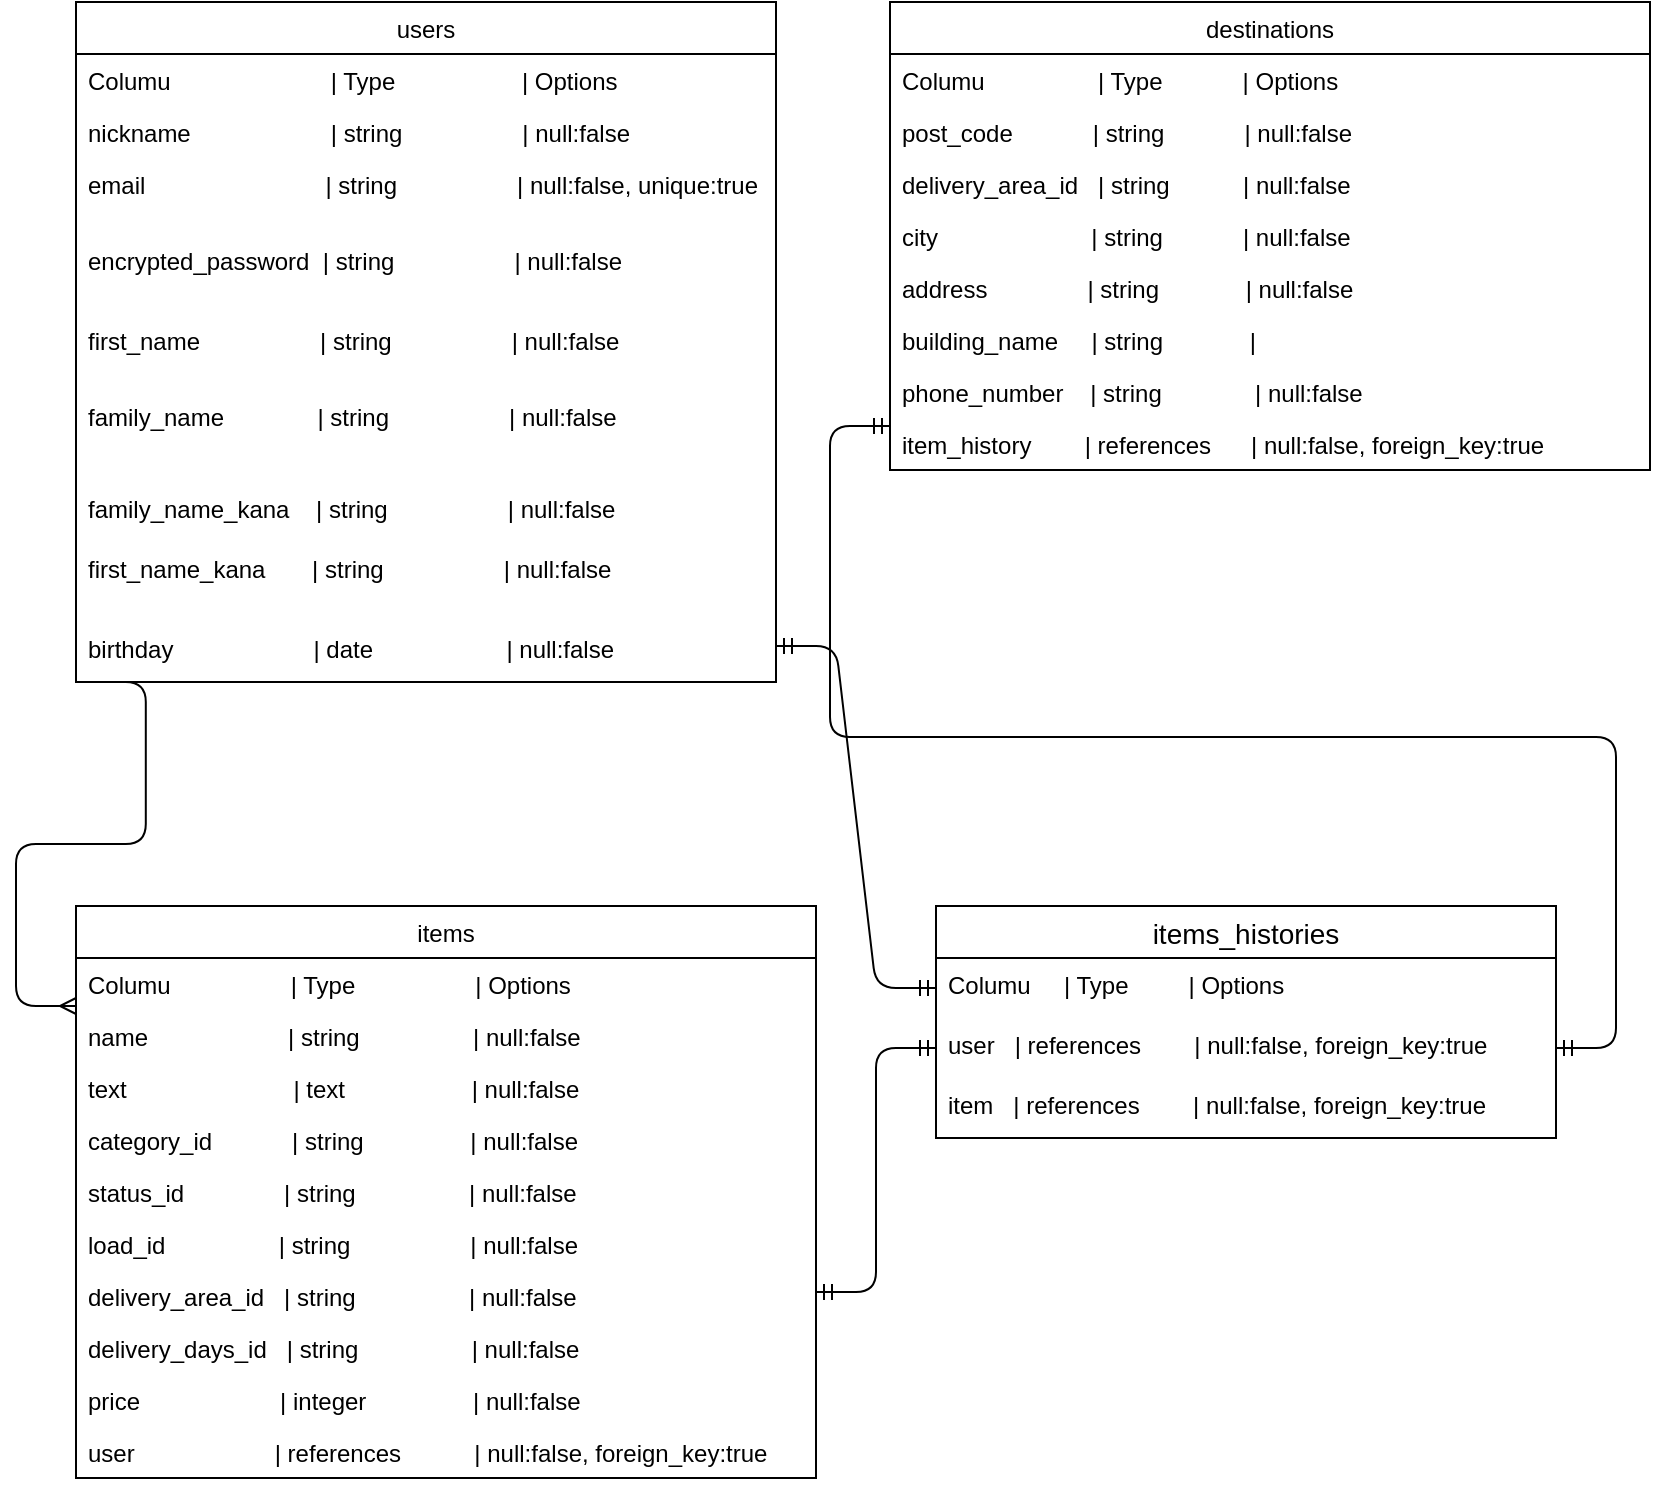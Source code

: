 <mxfile>
    <diagram id="HyH1d0EDb5sqHMcWe-KX" name="ページ1">
        <mxGraphModel dx="321" dy="511" grid="1" gridSize="10" guides="1" tooltips="1" connect="1" arrows="1" fold="1" page="1" pageScale="1" pageWidth="827" pageHeight="1169" math="0" shadow="0">
            <root>
                <mxCell id="0"/>
                <mxCell id="1" parent="0"/>
                <mxCell id="aqCWiqhTdorb5AvagMKS-1" value="users" style="swimlane;fontStyle=0;childLayout=stackLayout;horizontal=1;startSize=26;horizontalStack=0;resizeParent=1;resizeParentMax=0;resizeLast=0;collapsible=1;marginBottom=0;" vertex="1" parent="1">
                    <mxGeometry x="40" y="28" width="350" height="340" as="geometry"/>
                </mxCell>
                <mxCell id="aqCWiqhTdorb5AvagMKS-2" value="Columu                        | Type                   | Options" style="text;strokeColor=none;fillColor=none;align=left;verticalAlign=top;spacingLeft=4;spacingRight=4;overflow=hidden;rotatable=0;points=[[0,0.5],[1,0.5]];portConstraint=eastwest;" vertex="1" parent="aqCWiqhTdorb5AvagMKS-1">
                    <mxGeometry y="26" width="350" height="26" as="geometry"/>
                </mxCell>
                <mxCell id="aqCWiqhTdorb5AvagMKS-28" value="nickname                     | string                  | null:false" style="text;strokeColor=none;fillColor=none;align=left;verticalAlign=top;spacingLeft=4;spacingRight=4;overflow=hidden;rotatable=0;points=[[0,0.5],[1,0.5]];portConstraint=eastwest;" vertex="1" parent="aqCWiqhTdorb5AvagMKS-1">
                    <mxGeometry y="52" width="350" height="26" as="geometry"/>
                </mxCell>
                <mxCell id="aqCWiqhTdorb5AvagMKS-3" value="email                           | string                  | null:false, unique:true" style="text;strokeColor=none;fillColor=none;align=left;verticalAlign=top;spacingLeft=4;spacingRight=4;overflow=hidden;rotatable=0;points=[[0,0.5],[1,0.5]];portConstraint=eastwest;" vertex="1" parent="aqCWiqhTdorb5AvagMKS-1">
                    <mxGeometry y="78" width="350" height="38" as="geometry"/>
                </mxCell>
                <mxCell id="aqCWiqhTdorb5AvagMKS-4" value="encrypted_password  | string                  | null:false" style="text;strokeColor=none;fillColor=none;align=left;verticalAlign=top;spacingLeft=4;spacingRight=4;overflow=hidden;rotatable=0;points=[[0,0.5],[1,0.5]];portConstraint=eastwest;" vertex="1" parent="aqCWiqhTdorb5AvagMKS-1">
                    <mxGeometry y="116" width="350" height="40" as="geometry"/>
                </mxCell>
                <mxCell id="aqCWiqhTdorb5AvagMKS-20" value="first_name                  | string                  | null:false" style="text;strokeColor=none;fillColor=none;align=left;verticalAlign=top;spacingLeft=4;spacingRight=4;overflow=hidden;rotatable=0;points=[[0,0.5],[1,0.5]];portConstraint=eastwest;" vertex="1" parent="aqCWiqhTdorb5AvagMKS-1">
                    <mxGeometry y="156" width="350" height="38" as="geometry"/>
                </mxCell>
                <mxCell id="aqCWiqhTdorb5AvagMKS-15" value="family_name              | string                  | null:false" style="text;strokeColor=none;fillColor=none;align=left;verticalAlign=top;spacingLeft=4;spacingRight=4;overflow=hidden;rotatable=0;points=[[0,0.5],[1,0.5]];portConstraint=eastwest;" vertex="1" parent="aqCWiqhTdorb5AvagMKS-1">
                    <mxGeometry y="194" width="350" height="46" as="geometry"/>
                </mxCell>
                <mxCell id="aqCWiqhTdorb5AvagMKS-21" value="family_name_kana    | string                  | null:false" style="text;strokeColor=none;fillColor=none;align=left;verticalAlign=top;spacingLeft=4;spacingRight=4;overflow=hidden;rotatable=0;points=[[0,0.5],[1,0.5]];portConstraint=eastwest;" vertex="1" parent="aqCWiqhTdorb5AvagMKS-1">
                    <mxGeometry y="240" width="350" height="30" as="geometry"/>
                </mxCell>
                <mxCell id="aqCWiqhTdorb5AvagMKS-18" value="first_name_kana       | string                  | null:false" style="text;strokeColor=none;fillColor=none;align=left;verticalAlign=top;spacingLeft=4;spacingRight=4;overflow=hidden;rotatable=0;points=[[0,0.5],[1,0.5]];portConstraint=eastwest;" vertex="1" parent="aqCWiqhTdorb5AvagMKS-1">
                    <mxGeometry y="270" width="350" height="40" as="geometry"/>
                </mxCell>
                <mxCell id="aqCWiqhTdorb5AvagMKS-31" value="birthday                     | date                    | null:false" style="text;strokeColor=none;fillColor=none;align=left;verticalAlign=top;spacingLeft=4;spacingRight=4;overflow=hidden;rotatable=0;points=[[0,0.5],[1,0.5]];portConstraint=eastwest;" vertex="1" parent="aqCWiqhTdorb5AvagMKS-1">
                    <mxGeometry y="310" width="350" height="30" as="geometry"/>
                </mxCell>
                <mxCell id="aqCWiqhTdorb5AvagMKS-5" value="destinations" style="swimlane;fontStyle=0;childLayout=stackLayout;horizontal=1;startSize=26;horizontalStack=0;resizeParent=1;resizeParentMax=0;resizeLast=0;collapsible=1;marginBottom=0;" vertex="1" parent="1">
                    <mxGeometry x="447" y="28" width="380" height="234" as="geometry"/>
                </mxCell>
                <mxCell id="aqCWiqhTdorb5AvagMKS-6" value="Columu                 | Type            | Options" style="text;strokeColor=none;fillColor=none;align=left;verticalAlign=top;spacingLeft=4;spacingRight=4;overflow=hidden;rotatable=0;points=[[0,0.5],[1,0.5]];portConstraint=eastwest;" vertex="1" parent="aqCWiqhTdorb5AvagMKS-5">
                    <mxGeometry y="26" width="380" height="26" as="geometry"/>
                </mxCell>
                <mxCell id="aqCWiqhTdorb5AvagMKS-7" value="post_code            | string            | null:false" style="text;strokeColor=none;fillColor=none;align=left;verticalAlign=top;spacingLeft=4;spacingRight=4;overflow=hidden;rotatable=0;points=[[0,0.5],[1,0.5]];portConstraint=eastwest;" vertex="1" parent="aqCWiqhTdorb5AvagMKS-5">
                    <mxGeometry y="52" width="380" height="26" as="geometry"/>
                </mxCell>
                <mxCell id="aqCWiqhTdorb5AvagMKS-8" value="delivery_area_id   | string           | null:false" style="text;strokeColor=none;fillColor=none;align=left;verticalAlign=top;spacingLeft=4;spacingRight=4;overflow=hidden;rotatable=0;points=[[0,0.5],[1,0.5]];portConstraint=eastwest;" vertex="1" parent="aqCWiqhTdorb5AvagMKS-5">
                    <mxGeometry y="78" width="380" height="26" as="geometry"/>
                </mxCell>
                <mxCell id="aqCWiqhTdorb5AvagMKS-26" value="city                       | string            | null:false  " style="text;strokeColor=none;fillColor=none;align=left;verticalAlign=top;spacingLeft=4;spacingRight=4;overflow=hidden;rotatable=0;points=[[0,0.5],[1,0.5]];portConstraint=eastwest;" vertex="1" parent="aqCWiqhTdorb5AvagMKS-5">
                    <mxGeometry y="104" width="380" height="26" as="geometry"/>
                </mxCell>
                <mxCell id="aqCWiqhTdorb5AvagMKS-27" value="address               | string             | null:false" style="text;strokeColor=none;fillColor=none;align=left;verticalAlign=top;spacingLeft=4;spacingRight=4;overflow=hidden;rotatable=0;points=[[0,0.5],[1,0.5]];portConstraint=eastwest;" vertex="1" parent="aqCWiqhTdorb5AvagMKS-5">
                    <mxGeometry y="130" width="380" height="26" as="geometry"/>
                </mxCell>
                <mxCell id="aqCWiqhTdorb5AvagMKS-41" value="building_name     | string             |" style="text;strokeColor=none;fillColor=none;align=left;verticalAlign=top;spacingLeft=4;spacingRight=4;overflow=hidden;rotatable=0;points=[[0,0.5],[1,0.5]];portConstraint=eastwest;" vertex="1" parent="aqCWiqhTdorb5AvagMKS-5">
                    <mxGeometry y="156" width="380" height="26" as="geometry"/>
                </mxCell>
                <mxCell id="aqCWiqhTdorb5AvagMKS-42" value="phone_number    | string              | null:false " style="text;strokeColor=none;fillColor=none;align=left;verticalAlign=top;spacingLeft=4;spacingRight=4;overflow=hidden;rotatable=0;points=[[0,0.5],[1,0.5]];portConstraint=eastwest;" vertex="1" parent="aqCWiqhTdorb5AvagMKS-5">
                    <mxGeometry y="182" width="380" height="26" as="geometry"/>
                </mxCell>
                <mxCell id="aqCWiqhTdorb5AvagMKS-43" value="item_history        | references      | null:false, foreign_key:true" style="text;strokeColor=none;fillColor=none;align=left;verticalAlign=top;spacingLeft=4;spacingRight=4;overflow=hidden;rotatable=0;points=[[0,0.5],[1,0.5]];portConstraint=eastwest;" vertex="1" parent="aqCWiqhTdorb5AvagMKS-5">
                    <mxGeometry y="208" width="380" height="26" as="geometry"/>
                </mxCell>
                <mxCell id="aqCWiqhTdorb5AvagMKS-9" value="items" style="swimlane;fontStyle=0;childLayout=stackLayout;horizontal=1;startSize=26;horizontalStack=0;resizeParent=1;resizeParentMax=0;resizeLast=0;collapsible=1;marginBottom=0;" vertex="1" parent="1">
                    <mxGeometry x="40" y="480" width="370" height="286" as="geometry"/>
                </mxCell>
                <mxCell id="aqCWiqhTdorb5AvagMKS-10" value="Columu                  | Type                  | Options" style="text;strokeColor=none;fillColor=none;align=left;verticalAlign=top;spacingLeft=4;spacingRight=4;overflow=hidden;rotatable=0;points=[[0,0.5],[1,0.5]];portConstraint=eastwest;" vertex="1" parent="aqCWiqhTdorb5AvagMKS-9">
                    <mxGeometry y="26" width="370" height="26" as="geometry"/>
                </mxCell>
                <mxCell id="aqCWiqhTdorb5AvagMKS-38" value="name                     | string                 | null:false" style="text;strokeColor=none;fillColor=none;align=left;verticalAlign=top;spacingLeft=4;spacingRight=4;overflow=hidden;rotatable=0;points=[[0,0.5],[1,0.5]];portConstraint=eastwest;" vertex="1" parent="aqCWiqhTdorb5AvagMKS-9">
                    <mxGeometry y="52" width="370" height="26" as="geometry"/>
                </mxCell>
                <mxCell id="aqCWiqhTdorb5AvagMKS-11" value="text                         | text                   | null:false" style="text;strokeColor=none;fillColor=none;align=left;verticalAlign=top;spacingLeft=4;spacingRight=4;overflow=hidden;rotatable=0;points=[[0,0.5],[1,0.5]];portConstraint=eastwest;" vertex="1" parent="aqCWiqhTdorb5AvagMKS-9">
                    <mxGeometry y="78" width="370" height="26" as="geometry"/>
                </mxCell>
                <mxCell id="aqCWiqhTdorb5AvagMKS-12" value="category_id            | string                | null:false" style="text;strokeColor=none;fillColor=none;align=left;verticalAlign=top;spacingLeft=4;spacingRight=4;overflow=hidden;rotatable=0;points=[[0,0.5],[1,0.5]];portConstraint=eastwest;" vertex="1" parent="aqCWiqhTdorb5AvagMKS-9">
                    <mxGeometry y="104" width="370" height="26" as="geometry"/>
                </mxCell>
                <mxCell id="aqCWiqhTdorb5AvagMKS-32" value="status_id               | string                 | null:false" style="text;strokeColor=none;fillColor=none;align=left;verticalAlign=top;spacingLeft=4;spacingRight=4;overflow=hidden;rotatable=0;points=[[0,0.5],[1,0.5]];portConstraint=eastwest;" vertex="1" parent="aqCWiqhTdorb5AvagMKS-9">
                    <mxGeometry y="130" width="370" height="26" as="geometry"/>
                </mxCell>
                <mxCell id="aqCWiqhTdorb5AvagMKS-33" value="load_id                 | string                  | null:false" style="text;strokeColor=none;fillColor=none;align=left;verticalAlign=top;spacingLeft=4;spacingRight=4;overflow=hidden;rotatable=0;points=[[0,0.5],[1,0.5]];portConstraint=eastwest;" vertex="1" parent="aqCWiqhTdorb5AvagMKS-9">
                    <mxGeometry y="156" width="370" height="26" as="geometry"/>
                </mxCell>
                <mxCell id="aqCWiqhTdorb5AvagMKS-34" value="delivery_area_id   | string                 | null:false" style="text;strokeColor=none;fillColor=none;align=left;verticalAlign=top;spacingLeft=4;spacingRight=4;overflow=hidden;rotatable=0;points=[[0,0.5],[1,0.5]];portConstraint=eastwest;" vertex="1" parent="aqCWiqhTdorb5AvagMKS-9">
                    <mxGeometry y="182" width="370" height="26" as="geometry"/>
                </mxCell>
                <mxCell id="aqCWiqhTdorb5AvagMKS-35" value="delivery_days_id   | string                 | null:false" style="text;strokeColor=none;fillColor=none;align=left;verticalAlign=top;spacingLeft=4;spacingRight=4;overflow=hidden;rotatable=0;points=[[0,0.5],[1,0.5]];portConstraint=eastwest;" vertex="1" parent="aqCWiqhTdorb5AvagMKS-9">
                    <mxGeometry y="208" width="370" height="26" as="geometry"/>
                </mxCell>
                <mxCell id="aqCWiqhTdorb5AvagMKS-36" value="price                     | integer                | null:false" style="text;strokeColor=none;fillColor=none;align=left;verticalAlign=top;spacingLeft=4;spacingRight=4;overflow=hidden;rotatable=0;points=[[0,0.5],[1,0.5]];portConstraint=eastwest;" vertex="1" parent="aqCWiqhTdorb5AvagMKS-9">
                    <mxGeometry y="234" width="370" height="26" as="geometry"/>
                </mxCell>
                <mxCell id="aqCWiqhTdorb5AvagMKS-37" value="user                     | references           | null:false, foreign_key:true" style="text;strokeColor=none;fillColor=none;align=left;verticalAlign=top;spacingLeft=4;spacingRight=4;overflow=hidden;rotatable=0;points=[[0,0.5],[1,0.5]];portConstraint=eastwest;" vertex="1" parent="aqCWiqhTdorb5AvagMKS-9">
                    <mxGeometry y="260" width="370" height="26" as="geometry"/>
                </mxCell>
                <mxCell id="aqCWiqhTdorb5AvagMKS-40" value="" style="edgeStyle=entityRelationEdgeStyle;fontSize=12;html=1;endArrow=ERmany;exitX=0.014;exitY=1;exitDx=0;exitDy=0;exitPerimeter=0;" edge="1" parent="1" source="aqCWiqhTdorb5AvagMKS-31">
                    <mxGeometry width="100" height="100" relative="1" as="geometry">
                        <mxPoint x="-10" y="368" as="sourcePoint"/>
                        <mxPoint x="40" y="530" as="targetPoint"/>
                    </mxGeometry>
                </mxCell>
                <mxCell id="aqCWiqhTdorb5AvagMKS-46" value="items_histories" style="swimlane;fontStyle=0;childLayout=stackLayout;horizontal=1;startSize=26;horizontalStack=0;resizeParent=1;resizeParentMax=0;resizeLast=0;collapsible=1;marginBottom=0;align=center;fontSize=14;" vertex="1" parent="1">
                    <mxGeometry x="470" y="480" width="310" height="116" as="geometry"/>
                </mxCell>
                <mxCell id="aqCWiqhTdorb5AvagMKS-47" value="Columu     | Type         | Options" style="text;strokeColor=none;fillColor=none;spacingLeft=4;spacingRight=4;overflow=hidden;rotatable=0;points=[[0,0.5],[1,0.5]];portConstraint=eastwest;fontSize=12;" vertex="1" parent="aqCWiqhTdorb5AvagMKS-46">
                    <mxGeometry y="26" width="310" height="30" as="geometry"/>
                </mxCell>
                <mxCell id="aqCWiqhTdorb5AvagMKS-50" value="user   | references        | null:false, foreign_key:true" style="text;strokeColor=none;fillColor=none;spacingLeft=4;spacingRight=4;overflow=hidden;rotatable=0;points=[[0,0.5],[1,0.5]];portConstraint=eastwest;fontSize=12;" vertex="1" parent="aqCWiqhTdorb5AvagMKS-46">
                    <mxGeometry y="56" width="310" height="30" as="geometry"/>
                </mxCell>
                <mxCell id="aqCWiqhTdorb5AvagMKS-48" value="item   | references        | null:false, foreign_key:true" style="text;strokeColor=none;fillColor=none;spacingLeft=4;spacingRight=4;overflow=hidden;rotatable=0;points=[[0,0.5],[1,0.5]];portConstraint=eastwest;fontSize=12;" vertex="1" parent="aqCWiqhTdorb5AvagMKS-46">
                    <mxGeometry y="86" width="310" height="30" as="geometry"/>
                </mxCell>
                <mxCell id="aqCWiqhTdorb5AvagMKS-51" value="" style="edgeStyle=entityRelationEdgeStyle;fontSize=12;html=1;endArrow=ERmandOne;startArrow=ERmandOne;entryX=0;entryY=0.5;entryDx=0;entryDy=0;" edge="1" parent="1" target="aqCWiqhTdorb5AvagMKS-50">
                    <mxGeometry width="100" height="100" relative="1" as="geometry">
                        <mxPoint x="410" y="673" as="sourcePoint"/>
                        <mxPoint x="510" y="573" as="targetPoint"/>
                    </mxGeometry>
                </mxCell>
                <mxCell id="aqCWiqhTdorb5AvagMKS-53" value="" style="edgeStyle=entityRelationEdgeStyle;fontSize=12;html=1;endArrow=ERmandOne;startArrow=ERmandOne;entryX=0;entryY=0.5;entryDx=0;entryDy=0;" edge="1" parent="1" target="aqCWiqhTdorb5AvagMKS-47">
                    <mxGeometry width="100" height="100" relative="1" as="geometry">
                        <mxPoint x="390" y="350" as="sourcePoint"/>
                        <mxPoint x="490" y="250" as="targetPoint"/>
                    </mxGeometry>
                </mxCell>
                <mxCell id="aqCWiqhTdorb5AvagMKS-54" value="" style="edgeStyle=entityRelationEdgeStyle;fontSize=12;html=1;endArrow=ERmandOne;startArrow=ERmandOne;exitX=1;exitY=0.5;exitDx=0;exitDy=0;" edge="1" parent="1" source="aqCWiqhTdorb5AvagMKS-50">
                    <mxGeometry width="100" height="100" relative="1" as="geometry">
                        <mxPoint x="660" y="440" as="sourcePoint"/>
                        <mxPoint x="447" y="240" as="targetPoint"/>
                    </mxGeometry>
                </mxCell>
            </root>
        </mxGraphModel>
    </diagram>
    <diagram id="trsVJ6bFubl06bOgAYEL" name="ページ2">
        <mxGraphModel dx="943" dy="712" grid="1" gridSize="10" guides="1" tooltips="1" connect="1" arrows="1" fold="1" page="1" pageScale="1" pageWidth="827" pageHeight="1169" math="0" shadow="0">
            <root>
                <mxCell id="qOgSKqKnxeTyqYwpGGVT-0"/>
                <mxCell id="qOgSKqKnxeTyqYwpGGVT-1" parent="qOgSKqKnxeTyqYwpGGVT-0"/>
            </root>
        </mxGraphModel>
    </diagram>
</mxfile>